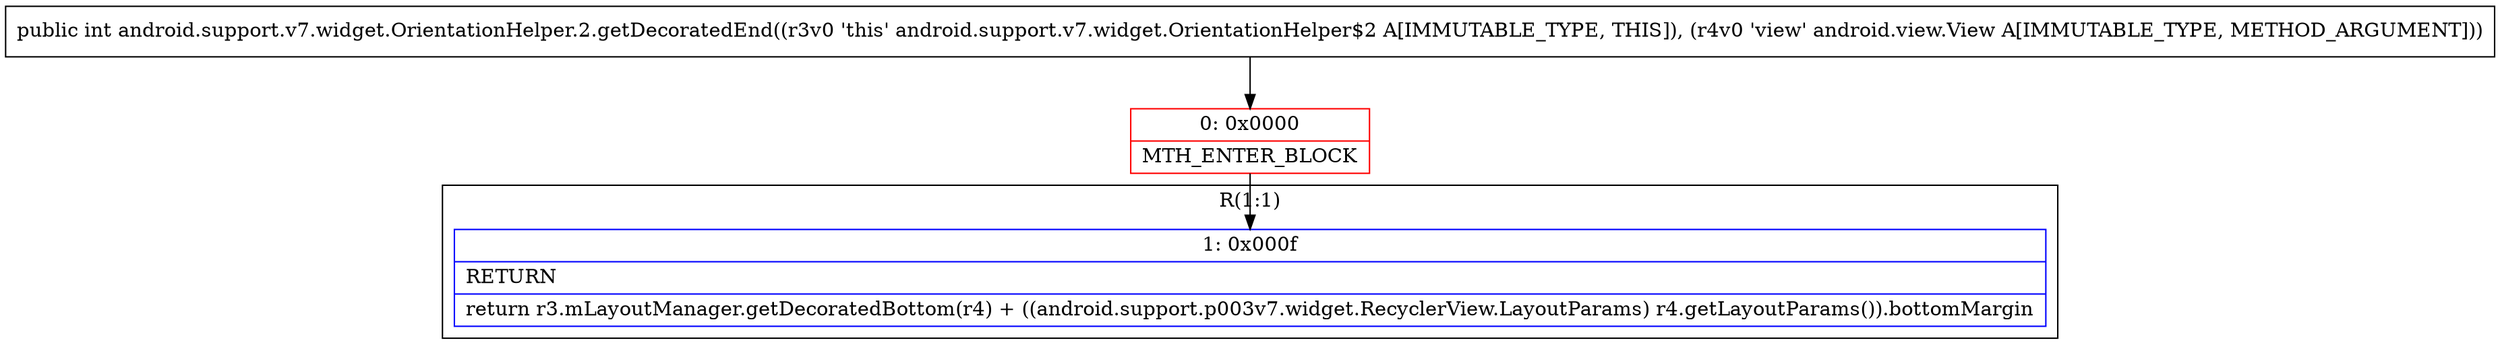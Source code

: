 digraph "CFG forandroid.support.v7.widget.OrientationHelper.2.getDecoratedEnd(Landroid\/view\/View;)I" {
subgraph cluster_Region_1014687086 {
label = "R(1:1)";
node [shape=record,color=blue];
Node_1 [shape=record,label="{1\:\ 0x000f|RETURN\l|return r3.mLayoutManager.getDecoratedBottom(r4) + ((android.support.p003v7.widget.RecyclerView.LayoutParams) r4.getLayoutParams()).bottomMargin\l}"];
}
Node_0 [shape=record,color=red,label="{0\:\ 0x0000|MTH_ENTER_BLOCK\l}"];
MethodNode[shape=record,label="{public int android.support.v7.widget.OrientationHelper.2.getDecoratedEnd((r3v0 'this' android.support.v7.widget.OrientationHelper$2 A[IMMUTABLE_TYPE, THIS]), (r4v0 'view' android.view.View A[IMMUTABLE_TYPE, METHOD_ARGUMENT])) }"];
MethodNode -> Node_0;
Node_0 -> Node_1;
}

